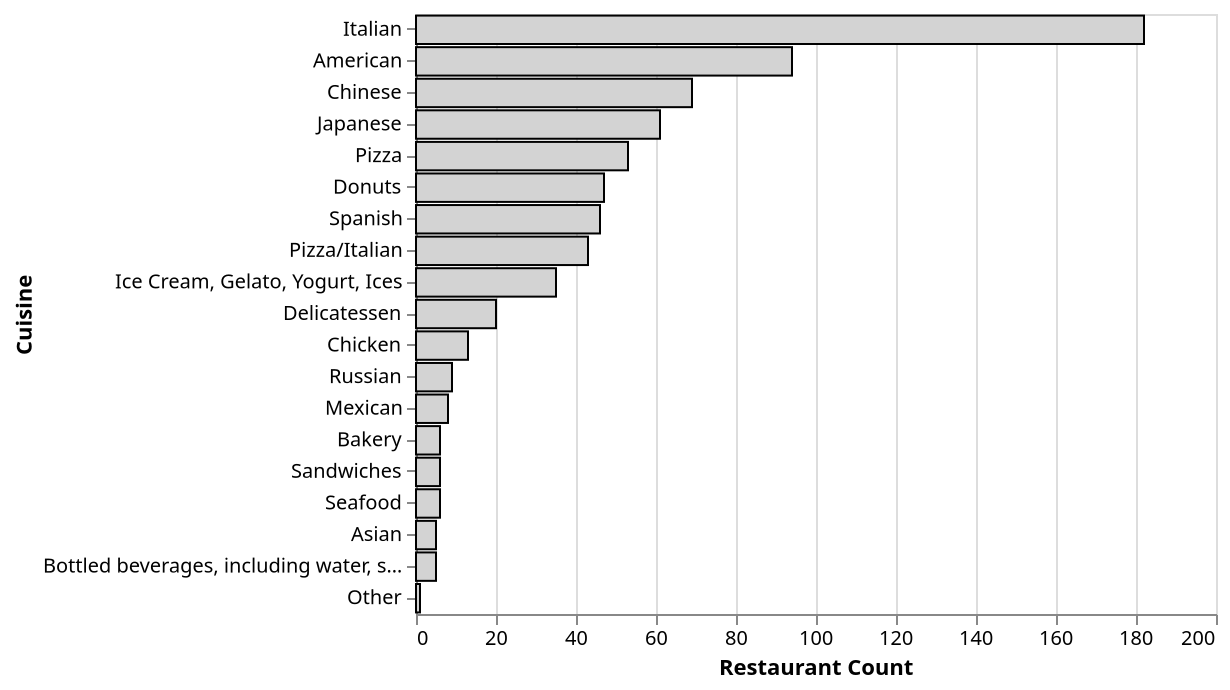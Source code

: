 {"data":{"values":[{"cuisine":"American","total":84995,"perZip":94,"zipCode":10308},{"cuisine":"Chinese","total":39515,"perZip":69,"zipCode":10308},{"cuisine":"Pizza","total":17640,"perZip":53,"zipCode":10308},{"cuisine":"Italian","total":16699,"perZip":182,"zipCode":10308},{"cuisine":"Mexican","total":14653,"perZip":8,"zipCode":10308},{"cuisine":"Japanese","total":13852,"perZip":61,"zipCode":10308},{"cuisine":"Bakery","total":11542,"perZip":6,"zipCode":10308},{"cuisine":"Spanish","total":11283,"perZip":46,"zipCode":10308},{"cuisine":"Pizza/Italian","total":8131,"perZip":43,"zipCode":10308},{"cuisine":"Chicken","total":6251,"perZip":13,"zipCode":10308},{"cuisine":"Delicatessen","total":5911,"perZip":20,"zipCode":10308},{"cuisine":"Asian","total":5869,"perZip":5,"zipCode":10308},{"cuisine":"Donuts","total":5670,"perZip":47,"zipCode":10308},{"cuisine":"Sandwiches","total":4483,"perZip":6,"zipCode":10308},{"cuisine":"Ice Cream, Gelato, Yogurt, Ices","total":2909,"perZip":35,"zipCode":10308},{"cuisine":"Seafood","total":2612,"perZip":6,"zipCode":10308},{"cuisine":"Other","total":2376,"perZip":1,"zipCode":10308},{"cuisine":"Russian","total":1347,"perZip":9,"zipCode":10308},{"cuisine":"Bottled beverages, including water, sodas, juices, etc.","total":1111,"perZip":5,"zipCode":10308}]},"$schema":"https://vega.github.io/schema/vega-lite/v2.3.0.json","config":{"view":{"width":400,"height":300}},"hconcat":[{"mark":{"stroke":"Black","type":"bar"},"encoding":{"color":{"value":"LightGrey"},"y":{"sort":{"field":"perZip","order":"descending","op":"sum"},"field":"cuisine","type":"ordinal","axis":{"title":"Cuisine"}},"x":{"field":"perZip","type":"quantitative","axis":{"title":"Restaurant Count"}}}}]}